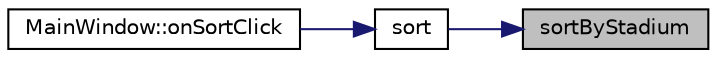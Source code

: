 digraph "sortByStadium"
{
 // LATEX_PDF_SIZE
  edge [fontname="Helvetica",fontsize="10",labelfontname="Helvetica",labelfontsize="10"];
  node [fontname="Helvetica",fontsize="10",shape=record];
  rankdir="RL";
  Node1 [label="sortByStadium",height=0.2,width=0.4,color="black", fillcolor="grey75", style="filled", fontcolor="black",tooltip=" "];
  Node1 -> Node2 [dir="back",color="midnightblue",fontsize="10",style="solid",fontname="Helvetica"];
  Node2 [label="sort",height=0.2,width=0.4,color="black", fillcolor="white", style="filled",URL="$sort_8cpp.html#a96d4cb0ef4e3d7c1d13ce7395284b6e6",tooltip=" "];
  Node2 -> Node3 [dir="back",color="midnightblue",fontsize="10",style="solid",fontname="Helvetica"];
  Node3 [label="MainWindow::onSortClick",height=0.2,width=0.4,color="black", fillcolor="white", style="filled",URL="$class_main_window.html#a04b723ec1750be5d65c812c2bc41fb9e",tooltip=" "];
}

